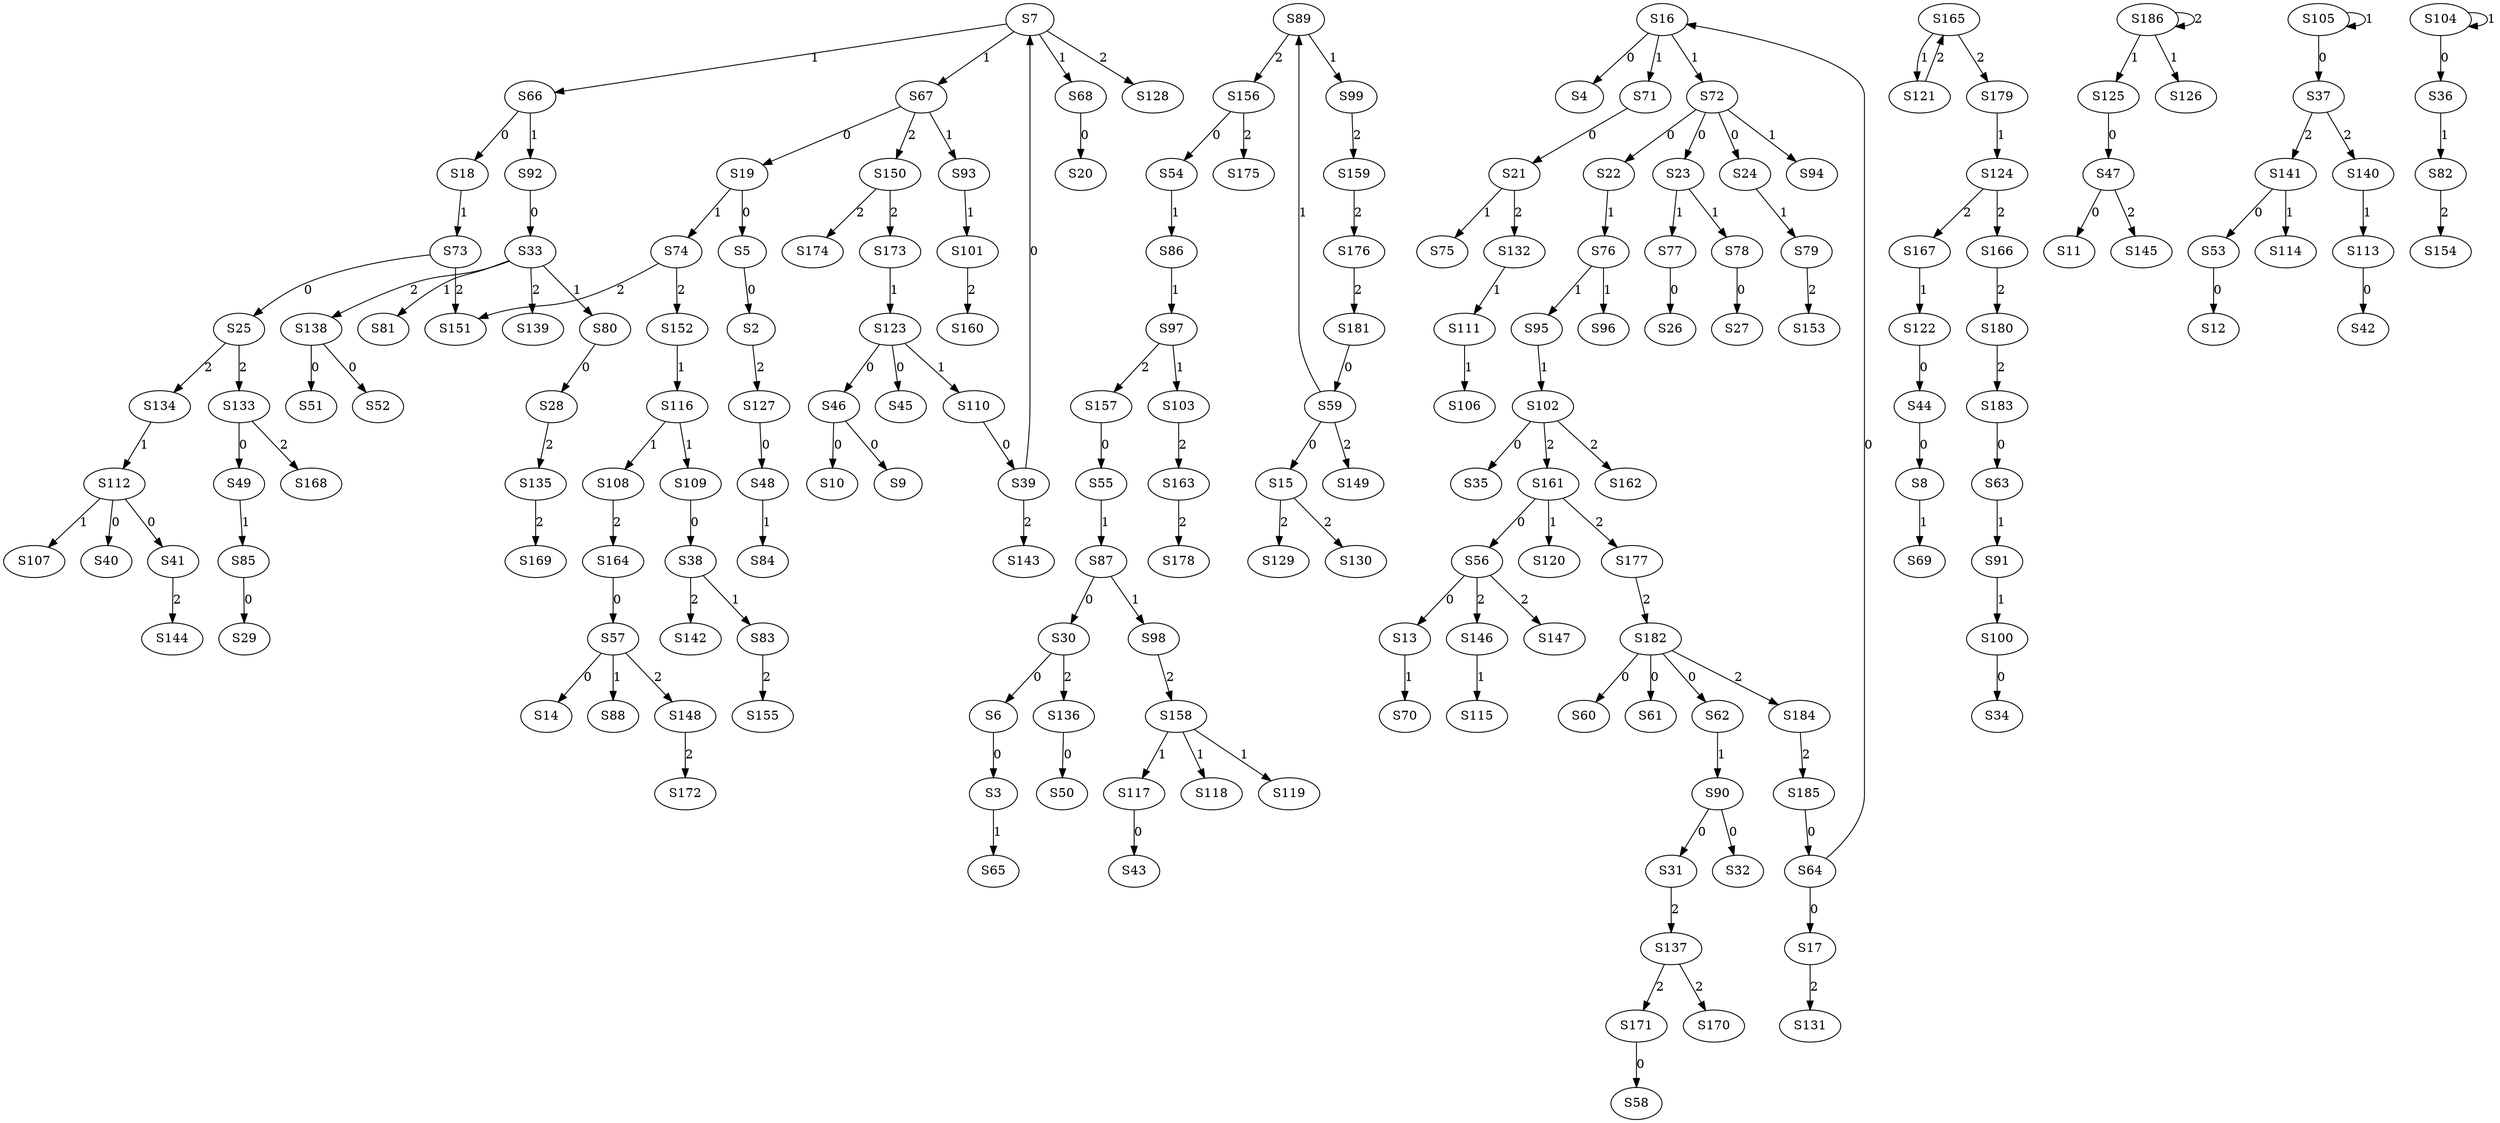 strict digraph {
	S5 -> S2 [ label = 0 ];
	S6 -> S3 [ label = 0 ];
	S16 -> S4 [ label = 0 ];
	S19 -> S5 [ label = 0 ];
	S30 -> S6 [ label = 0 ];
	S39 -> S7 [ label = 0 ];
	S44 -> S8 [ label = 0 ];
	S46 -> S9 [ label = 0 ];
	S46 -> S10 [ label = 0 ];
	S47 -> S11 [ label = 0 ];
	S53 -> S12 [ label = 0 ];
	S56 -> S13 [ label = 0 ];
	S57 -> S14 [ label = 0 ];
	S59 -> S15 [ label = 0 ];
	S64 -> S16 [ label = 0 ];
	S64 -> S17 [ label = 0 ];
	S66 -> S18 [ label = 0 ];
	S67 -> S19 [ label = 0 ];
	S68 -> S20 [ label = 0 ];
	S71 -> S21 [ label = 0 ];
	S72 -> S22 [ label = 0 ];
	S72 -> S23 [ label = 0 ];
	S72 -> S24 [ label = 0 ];
	S73 -> S25 [ label = 0 ];
	S77 -> S26 [ label = 0 ];
	S78 -> S27 [ label = 0 ];
	S80 -> S28 [ label = 0 ];
	S85 -> S29 [ label = 0 ];
	S87 -> S30 [ label = 0 ];
	S90 -> S31 [ label = 0 ];
	S90 -> S32 [ label = 0 ];
	S92 -> S33 [ label = 0 ];
	S100 -> S34 [ label = 0 ];
	S102 -> S35 [ label = 0 ];
	S104 -> S36 [ label = 0 ];
	S105 -> S37 [ label = 0 ];
	S109 -> S38 [ label = 0 ];
	S110 -> S39 [ label = 0 ];
	S112 -> S40 [ label = 0 ];
	S112 -> S41 [ label = 0 ];
	S113 -> S42 [ label = 0 ];
	S117 -> S43 [ label = 0 ];
	S122 -> S44 [ label = 0 ];
	S123 -> S45 [ label = 0 ];
	S123 -> S46 [ label = 0 ];
	S125 -> S47 [ label = 0 ];
	S127 -> S48 [ label = 0 ];
	S133 -> S49 [ label = 0 ];
	S136 -> S50 [ label = 0 ];
	S138 -> S51 [ label = 0 ];
	S138 -> S52 [ label = 0 ];
	S141 -> S53 [ label = 0 ];
	S156 -> S54 [ label = 0 ];
	S157 -> S55 [ label = 0 ];
	S161 -> S56 [ label = 0 ];
	S164 -> S57 [ label = 0 ];
	S171 -> S58 [ label = 0 ];
	S181 -> S59 [ label = 0 ];
	S182 -> S60 [ label = 0 ];
	S182 -> S61 [ label = 0 ];
	S182 -> S62 [ label = 0 ];
	S183 -> S63 [ label = 0 ];
	S185 -> S64 [ label = 0 ];
	S3 -> S65 [ label = 1 ];
	S7 -> S66 [ label = 1 ];
	S7 -> S67 [ label = 1 ];
	S7 -> S68 [ label = 1 ];
	S8 -> S69 [ label = 1 ];
	S13 -> S70 [ label = 1 ];
	S16 -> S71 [ label = 1 ];
	S16 -> S72 [ label = 1 ];
	S18 -> S73 [ label = 1 ];
	S19 -> S74 [ label = 1 ];
	S21 -> S75 [ label = 1 ];
	S22 -> S76 [ label = 1 ];
	S23 -> S77 [ label = 1 ];
	S23 -> S78 [ label = 1 ];
	S24 -> S79 [ label = 1 ];
	S33 -> S80 [ label = 1 ];
	S33 -> S81 [ label = 1 ];
	S36 -> S82 [ label = 1 ];
	S38 -> S83 [ label = 1 ];
	S48 -> S84 [ label = 1 ];
	S49 -> S85 [ label = 1 ];
	S54 -> S86 [ label = 1 ];
	S55 -> S87 [ label = 1 ];
	S57 -> S88 [ label = 1 ];
	S59 -> S89 [ label = 1 ];
	S62 -> S90 [ label = 1 ];
	S63 -> S91 [ label = 1 ];
	S66 -> S92 [ label = 1 ];
	S67 -> S93 [ label = 1 ];
	S72 -> S94 [ label = 1 ];
	S76 -> S95 [ label = 1 ];
	S76 -> S96 [ label = 1 ];
	S86 -> S97 [ label = 1 ];
	S87 -> S98 [ label = 1 ];
	S89 -> S99 [ label = 1 ];
	S91 -> S100 [ label = 1 ];
	S93 -> S101 [ label = 1 ];
	S95 -> S102 [ label = 1 ];
	S97 -> S103 [ label = 1 ];
	S104 -> S104 [ label = 1 ];
	S105 -> S105 [ label = 1 ];
	S111 -> S106 [ label = 1 ];
	S112 -> S107 [ label = 1 ];
	S116 -> S108 [ label = 1 ];
	S116 -> S109 [ label = 1 ];
	S123 -> S110 [ label = 1 ];
	S132 -> S111 [ label = 1 ];
	S134 -> S112 [ label = 1 ];
	S140 -> S113 [ label = 1 ];
	S141 -> S114 [ label = 1 ];
	S146 -> S115 [ label = 1 ];
	S152 -> S116 [ label = 1 ];
	S158 -> S117 [ label = 1 ];
	S158 -> S118 [ label = 1 ];
	S158 -> S119 [ label = 1 ];
	S161 -> S120 [ label = 1 ];
	S165 -> S121 [ label = 1 ];
	S167 -> S122 [ label = 1 ];
	S173 -> S123 [ label = 1 ];
	S179 -> S124 [ label = 1 ];
	S186 -> S125 [ label = 1 ];
	S186 -> S126 [ label = 1 ];
	S2 -> S127 [ label = 2 ];
	S7 -> S128 [ label = 2 ];
	S15 -> S129 [ label = 2 ];
	S15 -> S130 [ label = 2 ];
	S17 -> S131 [ label = 2 ];
	S21 -> S132 [ label = 2 ];
	S25 -> S133 [ label = 2 ];
	S25 -> S134 [ label = 2 ];
	S28 -> S135 [ label = 2 ];
	S30 -> S136 [ label = 2 ];
	S31 -> S137 [ label = 2 ];
	S33 -> S138 [ label = 2 ];
	S33 -> S139 [ label = 2 ];
	S37 -> S140 [ label = 2 ];
	S37 -> S141 [ label = 2 ];
	S38 -> S142 [ label = 2 ];
	S39 -> S143 [ label = 2 ];
	S41 -> S144 [ label = 2 ];
	S47 -> S145 [ label = 2 ];
	S56 -> S146 [ label = 2 ];
	S56 -> S147 [ label = 2 ];
	S57 -> S148 [ label = 2 ];
	S59 -> S149 [ label = 2 ];
	S67 -> S150 [ label = 2 ];
	S74 -> S151 [ label = 2 ];
	S74 -> S152 [ label = 2 ];
	S79 -> S153 [ label = 2 ];
	S82 -> S154 [ label = 2 ];
	S83 -> S155 [ label = 2 ];
	S89 -> S156 [ label = 2 ];
	S97 -> S157 [ label = 2 ];
	S98 -> S158 [ label = 2 ];
	S99 -> S159 [ label = 2 ];
	S101 -> S160 [ label = 2 ];
	S102 -> S161 [ label = 2 ];
	S102 -> S162 [ label = 2 ];
	S103 -> S163 [ label = 2 ];
	S108 -> S164 [ label = 2 ];
	S121 -> S165 [ label = 2 ];
	S124 -> S166 [ label = 2 ];
	S124 -> S167 [ label = 2 ];
	S133 -> S168 [ label = 2 ];
	S135 -> S169 [ label = 2 ];
	S137 -> S170 [ label = 2 ];
	S137 -> S171 [ label = 2 ];
	S148 -> S172 [ label = 2 ];
	S150 -> S173 [ label = 2 ];
	S150 -> S174 [ label = 2 ];
	S156 -> S175 [ label = 2 ];
	S159 -> S176 [ label = 2 ];
	S161 -> S177 [ label = 2 ];
	S163 -> S178 [ label = 2 ];
	S165 -> S179 [ label = 2 ];
	S166 -> S180 [ label = 2 ];
	S176 -> S181 [ label = 2 ];
	S177 -> S182 [ label = 2 ];
	S180 -> S183 [ label = 2 ];
	S182 -> S184 [ label = 2 ];
	S184 -> S185 [ label = 2 ];
	S186 -> S186 [ label = 2 ];
	S73 -> S151 [ label = 2 ];
}